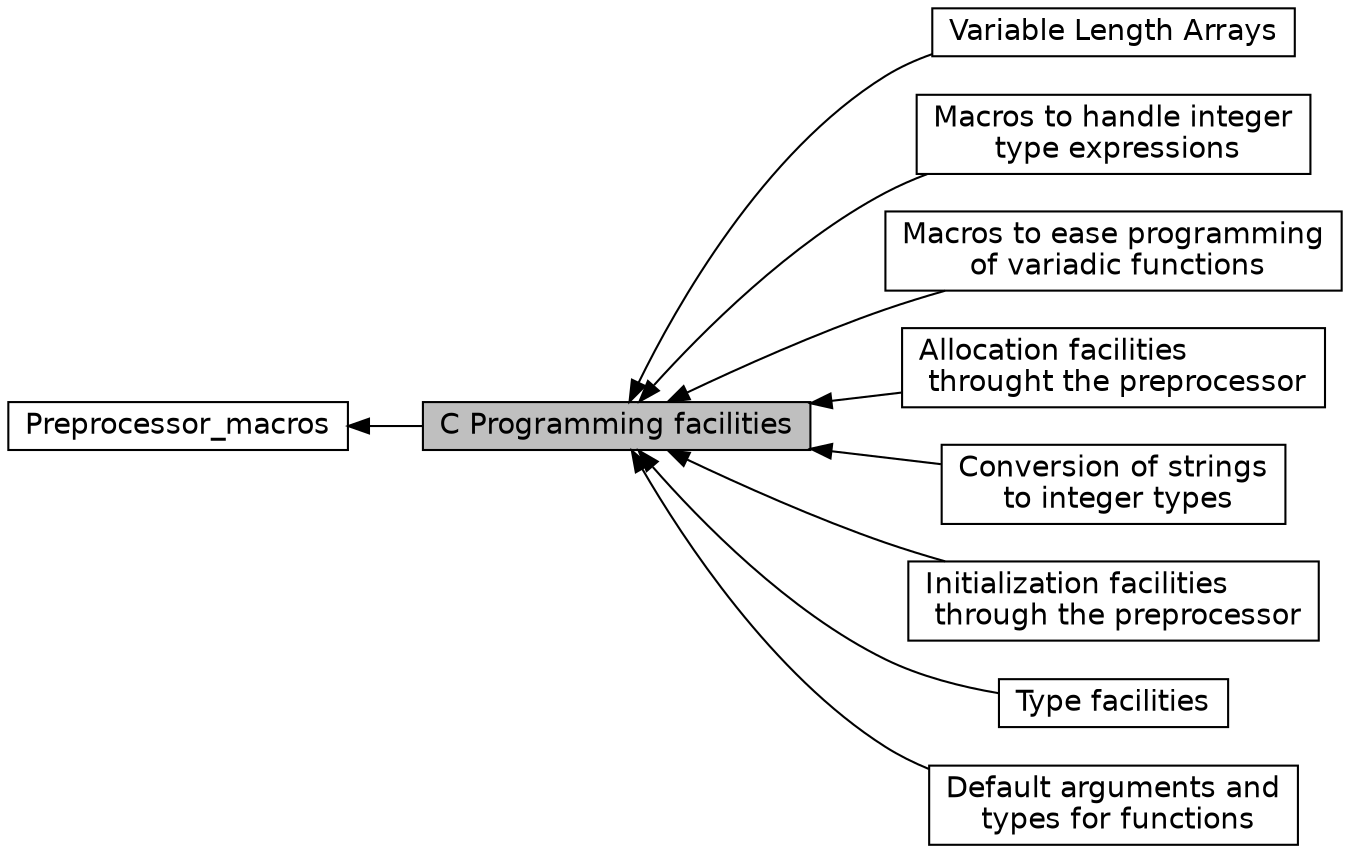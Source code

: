 digraph "C Programming facilities"
{
  edge [fontname="Helvetica",fontsize="14",labelfontname="Helvetica",labelfontsize="14"];
  node [fontname="Helvetica",fontsize="14",shape=box];
  rankdir=LR;
  Node7 [label="Variable Length Arrays",height=0.2,width=0.4,color="black", fillcolor="white", style="filled",URL="$group__VLA.html",tooltip=" "];
  Node10 [label="Macros to handle integer\l type expressions",height=0.2,width=0.4,color="black", fillcolor="white", style="filled",URL="$group__integers.html",tooltip=" "];
  Node6 [label="Macros to ease programming\l of variadic functions",height=0.2,width=0.4,color="black", fillcolor="white", style="filled",URL="$group__variadic.html",tooltip=" "];
  Node4 [label="Allocation facilities\l throught the preprocessor",height=0.2,width=0.4,color="black", fillcolor="white", style="filled",URL="$group__preprocessor__allocation.html",tooltip=" "];
  Node1 [label="C Programming facilities",height=0.2,width=0.4,color="black", fillcolor="grey75", style="filled", fontcolor="black",tooltip=" "];
  Node9 [label="Conversion of strings\l to integer types",height=0.2,width=0.4,color="black", fillcolor="white", style="filled",URL="$group__stringconversion.html",tooltip="Extensions of the strto and wcsto families of functions."];
  Node5 [label="Initialization facilities\l through the preprocessor",height=0.2,width=0.4,color="black", fillcolor="white", style="filled",URL="$group__preprocessor__initialization.html",tooltip=" "];
  Node8 [label="Type facilities",height=0.2,width=0.4,color="black", fillcolor="white", style="filled",URL="$group__types.html",tooltip="Macros that help in the handling of different kinds of types, forward declaring struct or union,..."];
  Node2 [label="Preprocessor_macros",height=0.2,width=0.4,color="black", fillcolor="white", style="filled",URL="$group__preprocessor__macros.html",tooltip=" "];
  Node3 [label="Default arguments and\l types for functions",height=0.2,width=0.4,color="black", fillcolor="white", style="filled",URL="$group__default__arguments.html",tooltip="As a C++ like feature, this series of macros can be used to provide default arguments to functions an..."];
  Node2->Node1 [shape=plaintext, dir="back", style="solid"];
  Node1->Node3 [shape=plaintext, dir="back", style="solid"];
  Node1->Node4 [shape=plaintext, dir="back", style="solid"];
  Node1->Node5 [shape=plaintext, dir="back", style="solid"];
  Node1->Node6 [shape=plaintext, dir="back", style="solid"];
  Node1->Node7 [shape=plaintext, dir="back", style="solid"];
  Node1->Node8 [shape=plaintext, dir="back", style="solid"];
  Node1->Node9 [shape=plaintext, dir="back", style="solid"];
  Node1->Node10 [shape=plaintext, dir="back", style="solid"];
}

